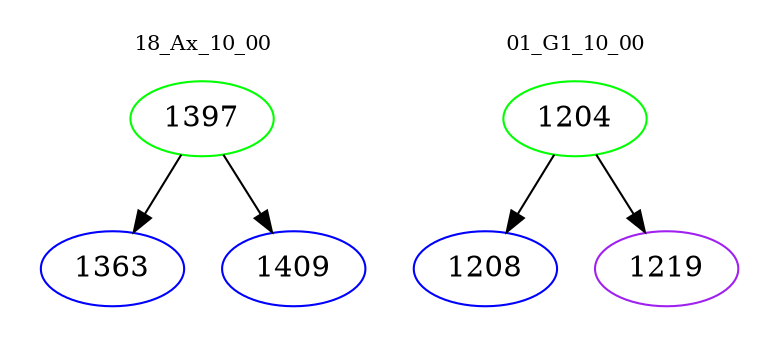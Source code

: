 digraph{
subgraph cluster_0 {
color = white
label = "18_Ax_10_00";
fontsize=10;
T0_1397 [label="1397", color="green"]
T0_1397 -> T0_1363 [color="black"]
T0_1363 [label="1363", color="blue"]
T0_1397 -> T0_1409 [color="black"]
T0_1409 [label="1409", color="blue"]
}
subgraph cluster_1 {
color = white
label = "01_G1_10_00";
fontsize=10;
T1_1204 [label="1204", color="green"]
T1_1204 -> T1_1208 [color="black"]
T1_1208 [label="1208", color="blue"]
T1_1204 -> T1_1219 [color="black"]
T1_1219 [label="1219", color="purple"]
}
}
